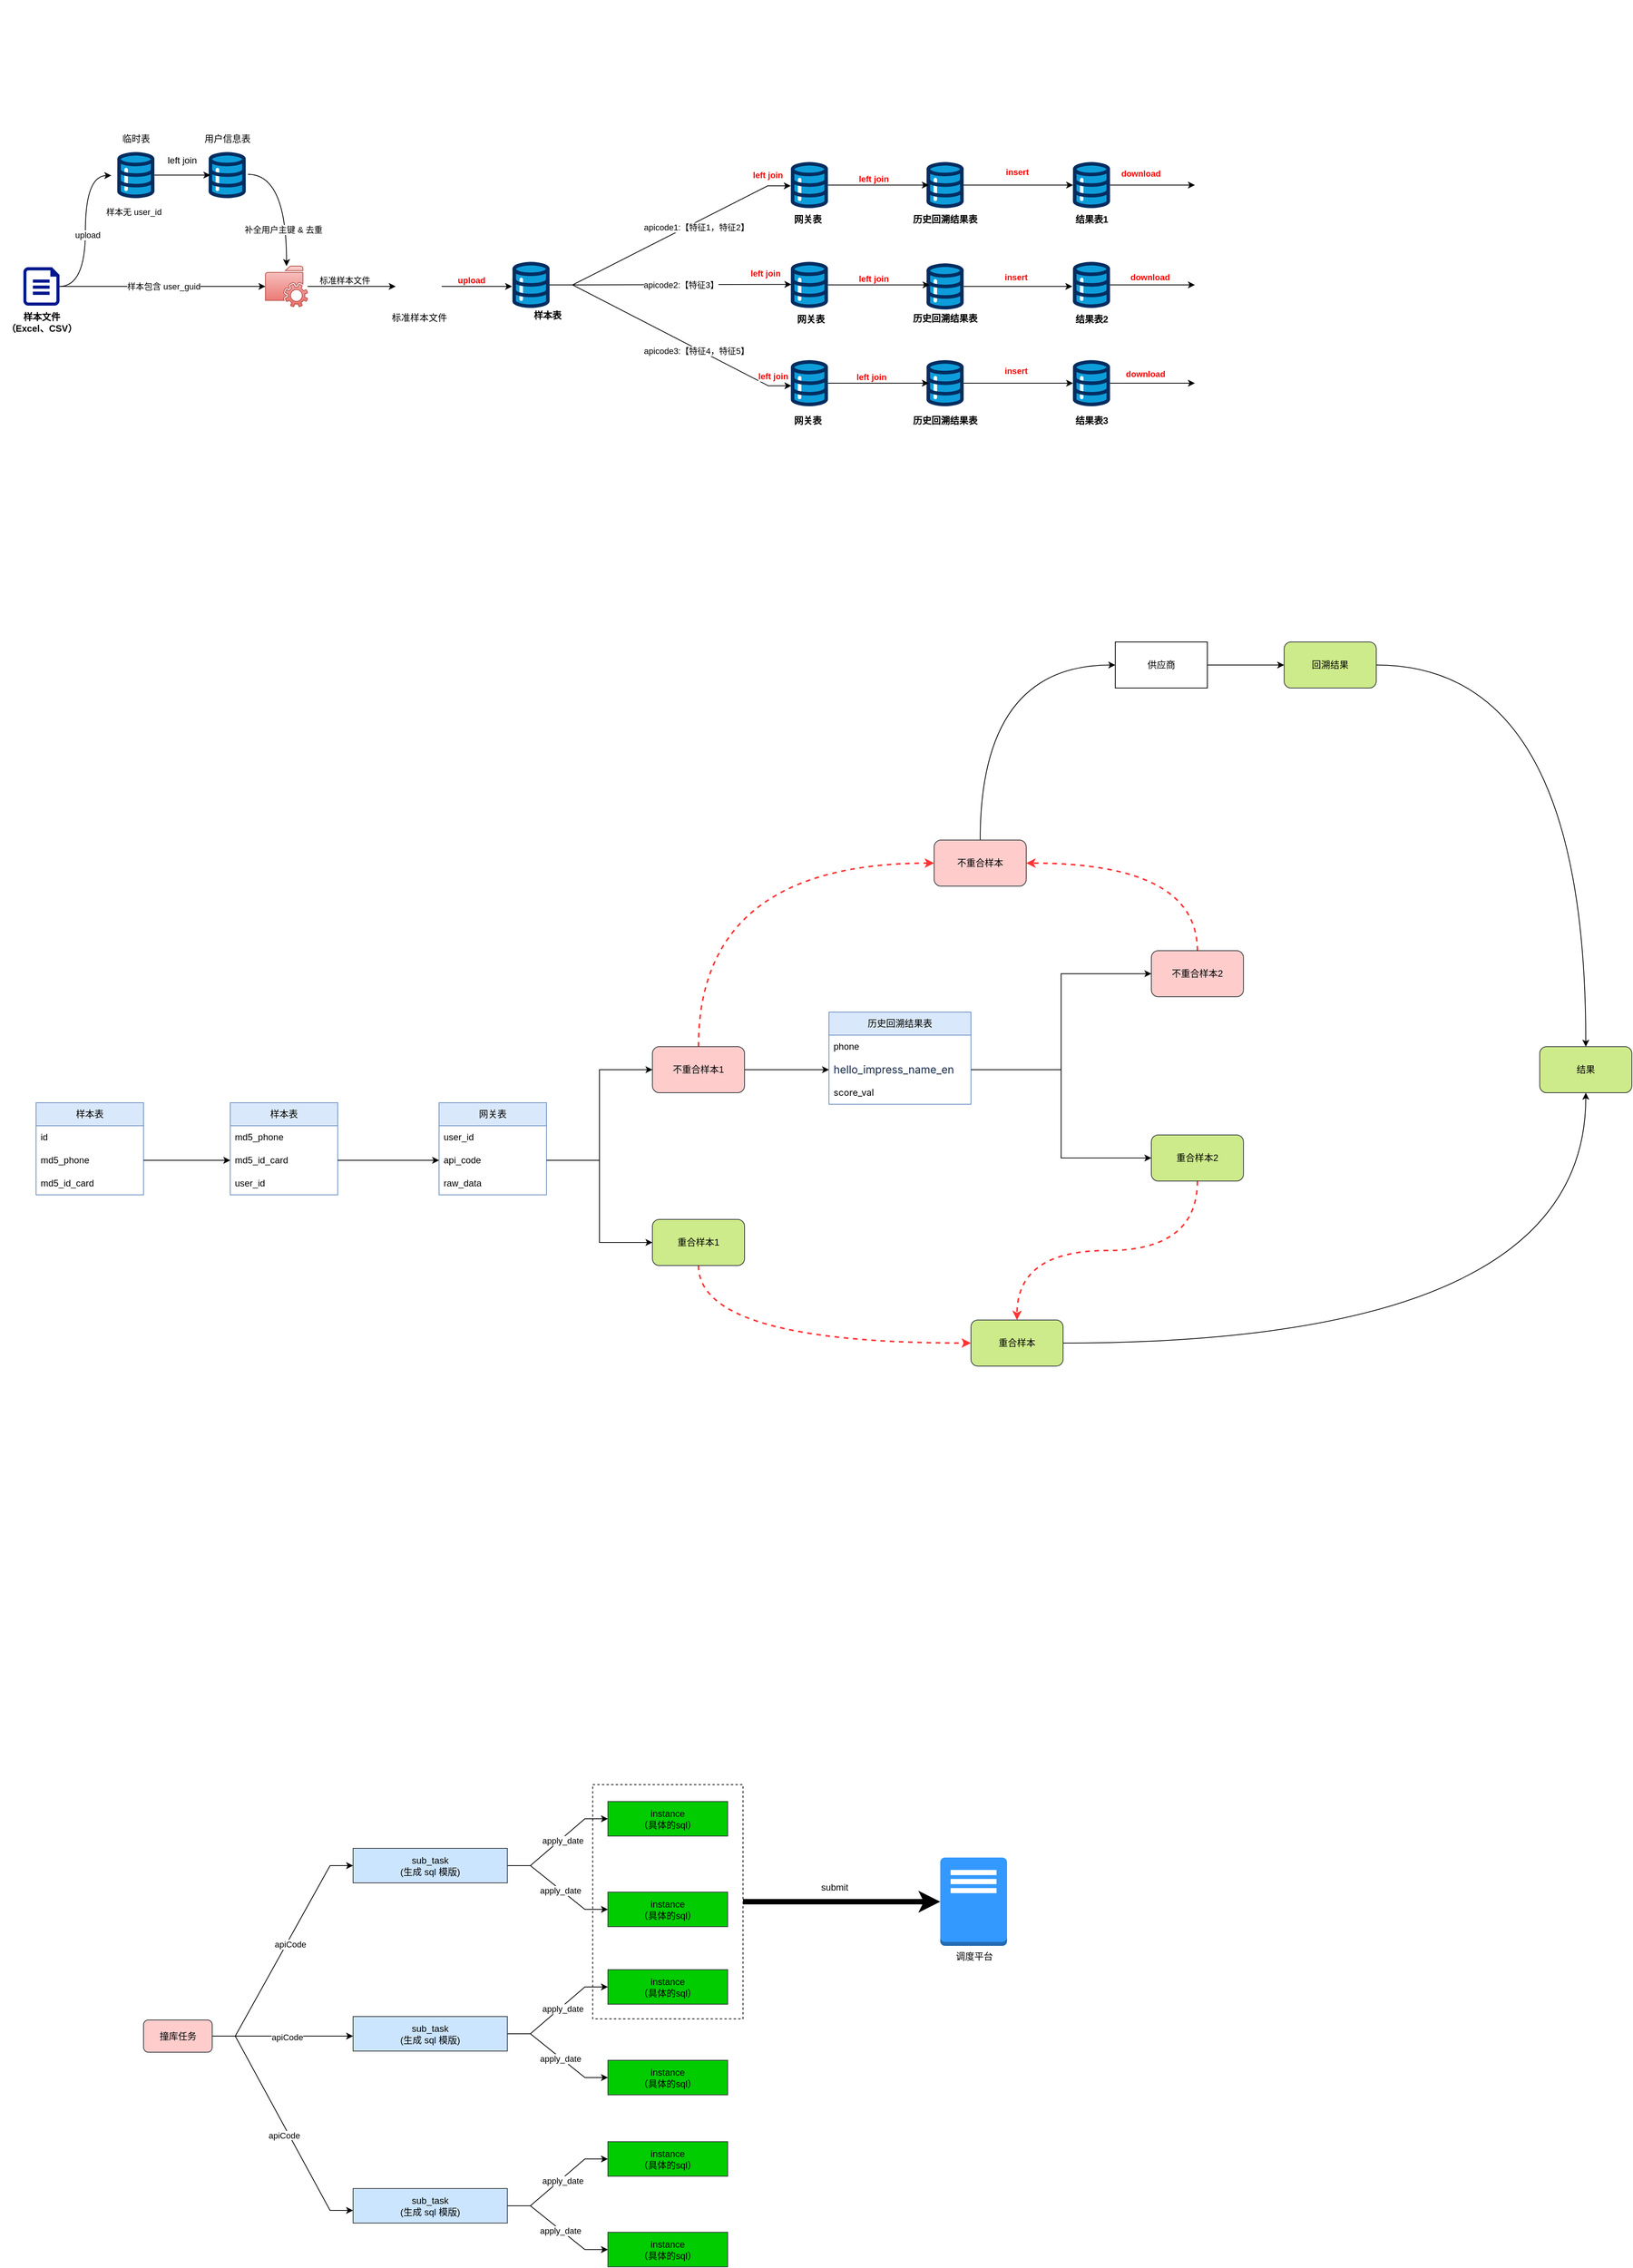 <mxfile version="24.7.10">
  <diagram name="第 1 页" id="R26jakeS3SPJUZ7T5_Nk">
    <mxGraphModel dx="752" dy="454" grid="0" gridSize="10" guides="1" tooltips="1" connect="1" arrows="1" fold="1" page="1" pageScale="1" pageWidth="2339" pageHeight="3300" math="0" shadow="0">
      <root>
        <mxCell id="0" />
        <mxCell id="1" parent="0" />
        <mxCell id="omJdQcdYKv2MC0LGcoKb-161" value="" style="rounded=0;whiteSpace=wrap;html=1;dashed=1;" vertex="1" parent="1">
          <mxGeometry x="775.2" y="2438" width="195.8" height="305" as="geometry" />
        </mxCell>
        <mxCell id="omJdQcdYKv2MC0LGcoKb-1" style="edgeStyle=orthogonalEdgeStyle;rounded=0;orthogonalLoop=1;jettySize=auto;html=1;exitX=1;exitY=0.5;exitDx=0;exitDy=0;exitPerimeter=0;" edge="1" parent="1" source="omJdQcdYKv2MC0LGcoKb-3" target="omJdQcdYKv2MC0LGcoKb-51">
          <mxGeometry relative="1" as="geometry" />
        </mxCell>
        <mxCell id="omJdQcdYKv2MC0LGcoKb-2" value="样本包含 user_guid" style="edgeLabel;html=1;align=center;verticalAlign=middle;resizable=0;points=[];" vertex="1" connectable="0" parent="omJdQcdYKv2MC0LGcoKb-1">
          <mxGeometry x="-0.086" y="2" relative="1" as="geometry">
            <mxPoint x="13" y="2" as="offset" />
          </mxGeometry>
        </mxCell>
        <mxCell id="omJdQcdYKv2MC0LGcoKb-3" value="" style="sketch=0;aspect=fixed;pointerEvents=1;shadow=0;dashed=0;html=1;strokeColor=none;labelPosition=center;verticalLabelPosition=bottom;verticalAlign=top;align=center;fillColor=#00188D;shape=mxgraph.azure.file;fontStyle=1" vertex="1" parent="1">
          <mxGeometry x="33.5" y="462" width="47" height="50" as="geometry" />
        </mxCell>
        <mxCell id="omJdQcdYKv2MC0LGcoKb-4" value="" style="edgeStyle=entityRelationEdgeStyle;rounded=0;orthogonalLoop=1;jettySize=auto;html=1;entryX=-0.002;entryY=0.517;entryDx=0;entryDy=0;entryPerimeter=0;fontStyle=1" edge="1" parent="1" source="omJdQcdYKv2MC0LGcoKb-6" target="omJdQcdYKv2MC0LGcoKb-11">
          <mxGeometry relative="1" as="geometry">
            <mxPoint x="804.1" y="485" as="targetPoint" />
            <Array as="points">
              <mxPoint x="860" y="400" />
              <mxPoint x="860" y="380" />
            </Array>
          </mxGeometry>
        </mxCell>
        <mxCell id="omJdQcdYKv2MC0LGcoKb-5" value="left join" style="edgeLabel;html=1;align=center;verticalAlign=middle;resizable=0;points=[];fontStyle=1;fontColor=#FF0000;" vertex="1" connectable="0" parent="omJdQcdYKv2MC0LGcoKb-4">
          <mxGeometry x="-0.002" y="2" relative="1" as="geometry">
            <mxPoint x="128" y="-77" as="offset" />
          </mxGeometry>
        </mxCell>
        <mxCell id="omJdQcdYKv2MC0LGcoKb-124" value="apicode1:【特征1，特征2】" style="edgeLabel;html=1;align=center;verticalAlign=middle;resizable=0;points=[];" vertex="1" connectable="0" parent="omJdQcdYKv2MC0LGcoKb-4">
          <mxGeometry x="-0.207" y="1" relative="1" as="geometry">
            <mxPoint x="66" y="-26" as="offset" />
          </mxGeometry>
        </mxCell>
        <mxCell id="omJdQcdYKv2MC0LGcoKb-6" value="" style="verticalLabelPosition=bottom;aspect=fixed;html=1;shape=mxgraph.salesforce.data;fontStyle=1" vertex="1" parent="1">
          <mxGeometry x="670.5" y="455" width="48.6" height="60" as="geometry" />
        </mxCell>
        <mxCell id="omJdQcdYKv2MC0LGcoKb-7" value="样本文件&lt;div&gt;（Excel、CSV）&lt;/div&gt;" style="text;html=1;align=center;verticalAlign=middle;resizable=0;points=[];autosize=1;strokeColor=none;fillColor=none;fontStyle=1" vertex="1" parent="1">
          <mxGeometry x="3" y="513.5" width="108" height="41" as="geometry" />
        </mxCell>
        <mxCell id="omJdQcdYKv2MC0LGcoKb-8" value="样本表" style="text;html=1;align=center;verticalAlign=middle;resizable=0;points=[];autosize=1;strokeColor=none;fillColor=none;fontStyle=1" vertex="1" parent="1">
          <mxGeometry x="685.5" y="510" width="60" height="30" as="geometry" />
        </mxCell>
        <mxCell id="omJdQcdYKv2MC0LGcoKb-10" value="" style="verticalLabelPosition=bottom;aspect=fixed;html=1;shape=mxgraph.salesforce.data;fontStyle=1" vertex="1" parent="1">
          <mxGeometry x="274.7" y="312" width="48.6" height="60" as="geometry" />
        </mxCell>
        <mxCell id="omJdQcdYKv2MC0LGcoKb-11" value="" style="verticalLabelPosition=bottom;aspect=fixed;html=1;shape=mxgraph.salesforce.data;fontStyle=1" vertex="1" parent="1">
          <mxGeometry x="1033.2" y="325" width="48.6" height="60" as="geometry" />
        </mxCell>
        <mxCell id="omJdQcdYKv2MC0LGcoKb-12" value="网关表" style="text;html=1;align=center;verticalAlign=middle;resizable=0;points=[];autosize=1;strokeColor=none;fillColor=none;fontStyle=1" vertex="1" parent="1">
          <mxGeometry x="1025.2" y="385" width="60" height="30" as="geometry" />
        </mxCell>
        <mxCell id="omJdQcdYKv2MC0LGcoKb-13" value="" style="verticalLabelPosition=bottom;aspect=fixed;html=1;shape=mxgraph.salesforce.data;fontStyle=1" vertex="1" parent="1">
          <mxGeometry x="1033.2" y="455" width="48.6" height="60" as="geometry" />
        </mxCell>
        <mxCell id="omJdQcdYKv2MC0LGcoKb-14" value="网关表" style="text;html=1;align=center;verticalAlign=middle;resizable=0;points=[];autosize=1;strokeColor=none;fillColor=none;fontStyle=1" vertex="1" parent="1">
          <mxGeometry x="1029.2" y="515" width="60" height="30" as="geometry" />
        </mxCell>
        <mxCell id="omJdQcdYKv2MC0LGcoKb-15" value="" style="verticalLabelPosition=bottom;aspect=fixed;html=1;shape=mxgraph.salesforce.data;fontStyle=1" vertex="1" parent="1">
          <mxGeometry x="1033.2" y="583" width="48.6" height="60" as="geometry" />
        </mxCell>
        <mxCell id="omJdQcdYKv2MC0LGcoKb-16" value="网关表" style="text;html=1;align=center;verticalAlign=middle;resizable=0;points=[];autosize=1;strokeColor=none;fillColor=none;fontStyle=1" vertex="1" parent="1">
          <mxGeometry x="1025.2" y="647" width="60" height="30" as="geometry" />
        </mxCell>
        <mxCell id="omJdQcdYKv2MC0LGcoKb-17" style="edgeStyle=entityRelationEdgeStyle;rounded=0;orthogonalLoop=1;jettySize=auto;html=1;entryX=0.015;entryY=0.49;entryDx=0;entryDy=0;entryPerimeter=0;fontStyle=1" edge="1" parent="1" source="omJdQcdYKv2MC0LGcoKb-6" target="omJdQcdYKv2MC0LGcoKb-13">
          <mxGeometry relative="1" as="geometry" />
        </mxCell>
        <mxCell id="omJdQcdYKv2MC0LGcoKb-18" value="left join" style="edgeLabel;html=1;align=center;verticalAlign=middle;resizable=0;points=[];fontStyle=1;fontColor=#FF0000;" vertex="1" connectable="0" parent="omJdQcdYKv2MC0LGcoKb-17">
          <mxGeometry x="0.059" y="-2" relative="1" as="geometry">
            <mxPoint x="114" y="-17" as="offset" />
          </mxGeometry>
        </mxCell>
        <mxCell id="omJdQcdYKv2MC0LGcoKb-19" style="edgeStyle=entityRelationEdgeStyle;rounded=0;orthogonalLoop=1;jettySize=auto;html=1;entryX=0.015;entryY=0.557;entryDx=0;entryDy=0;entryPerimeter=0;fontStyle=1" edge="1" parent="1" source="omJdQcdYKv2MC0LGcoKb-6" target="omJdQcdYKv2MC0LGcoKb-15">
          <mxGeometry relative="1" as="geometry" />
        </mxCell>
        <mxCell id="omJdQcdYKv2MC0LGcoKb-20" value="left join" style="edgeLabel;html=1;align=center;verticalAlign=middle;resizable=0;points=[];fontStyle=1;fontColor=#FF0000;" vertex="1" connectable="0" parent="omJdQcdYKv2MC0LGcoKb-19">
          <mxGeometry x="0.044" y="1" relative="1" as="geometry">
            <mxPoint x="126" y="50" as="offset" />
          </mxGeometry>
        </mxCell>
        <mxCell id="omJdQcdYKv2MC0LGcoKb-126" value="apicode3:【特征4，特征5】" style="edgeLabel;html=1;align=center;verticalAlign=middle;resizable=0;points=[];" vertex="1" connectable="0" parent="omJdQcdYKv2MC0LGcoKb-19">
          <mxGeometry x="0.04" y="-4" relative="1" as="geometry">
            <mxPoint x="29" y="13" as="offset" />
          </mxGeometry>
        </mxCell>
        <mxCell id="omJdQcdYKv2MC0LGcoKb-21" style="edgeStyle=orthogonalEdgeStyle;rounded=0;orthogonalLoop=1;jettySize=auto;html=1;fontStyle=1" edge="1" parent="1" source="omJdQcdYKv2MC0LGcoKb-23" target="omJdQcdYKv2MC0LGcoKb-39">
          <mxGeometry relative="1" as="geometry" />
        </mxCell>
        <mxCell id="omJdQcdYKv2MC0LGcoKb-22" value="download" style="edgeLabel;html=1;align=center;verticalAlign=middle;resizable=0;points=[];fontStyle=1;fontColor=#FF0000;" vertex="1" connectable="0" parent="omJdQcdYKv2MC0LGcoKb-21">
          <mxGeometry x="-0.074" y="-2" relative="1" as="geometry">
            <mxPoint x="-11" y="-17" as="offset" />
          </mxGeometry>
        </mxCell>
        <mxCell id="omJdQcdYKv2MC0LGcoKb-23" value="" style="verticalLabelPosition=bottom;aspect=fixed;html=1;shape=mxgraph.salesforce.data;fontStyle=1;fillColor=#cdeb8b;strokeColor=#36393d;" vertex="1" parent="1">
          <mxGeometry x="1400.7" y="325" width="48.6" height="60" as="geometry" />
        </mxCell>
        <mxCell id="omJdQcdYKv2MC0LGcoKb-24" value="结果表1" style="text;html=1;align=center;verticalAlign=middle;resizable=0;points=[];autosize=1;strokeColor=none;fillColor=none;fontStyle=1" vertex="1" parent="1">
          <mxGeometry x="1390" y="385" width="70" height="30" as="geometry" />
        </mxCell>
        <mxCell id="omJdQcdYKv2MC0LGcoKb-27" style="edgeStyle=orthogonalEdgeStyle;rounded=0;orthogonalLoop=1;jettySize=auto;html=1;fontStyle=1" edge="1" parent="1" source="omJdQcdYKv2MC0LGcoKb-29" target="omJdQcdYKv2MC0LGcoKb-40">
          <mxGeometry relative="1" as="geometry" />
        </mxCell>
        <mxCell id="omJdQcdYKv2MC0LGcoKb-28" value="download" style="edgeLabel;html=1;align=center;verticalAlign=middle;resizable=0;points=[];fontStyle=1;fontColor=#FF0000;" vertex="1" connectable="0" parent="omJdQcdYKv2MC0LGcoKb-27">
          <mxGeometry x="-0.25" y="-2" relative="1" as="geometry">
            <mxPoint x="10" y="-12" as="offset" />
          </mxGeometry>
        </mxCell>
        <mxCell id="omJdQcdYKv2MC0LGcoKb-29" value="" style="verticalLabelPosition=bottom;aspect=fixed;html=1;shape=mxgraph.salesforce.data;fontStyle=1;fillColor=#cdeb8b;strokeColor=#36393d;" vertex="1" parent="1">
          <mxGeometry x="1400.7" y="455" width="48.6" height="60" as="geometry" />
        </mxCell>
        <mxCell id="omJdQcdYKv2MC0LGcoKb-30" value="结果表2" style="text;html=1;align=center;verticalAlign=middle;resizable=0;points=[];autosize=1;strokeColor=none;fillColor=none;fontStyle=1" vertex="1" parent="1">
          <mxGeometry x="1390" y="515" width="70" height="30" as="geometry" />
        </mxCell>
        <mxCell id="omJdQcdYKv2MC0LGcoKb-33" style="edgeStyle=orthogonalEdgeStyle;rounded=0;orthogonalLoop=1;jettySize=auto;html=1;fontStyle=1" edge="1" parent="1" source="omJdQcdYKv2MC0LGcoKb-35" target="omJdQcdYKv2MC0LGcoKb-41">
          <mxGeometry relative="1" as="geometry" />
        </mxCell>
        <mxCell id="omJdQcdYKv2MC0LGcoKb-34" value="download" style="edgeLabel;html=1;align=center;verticalAlign=middle;resizable=0;points=[];fontStyle=1;fontColor=#FF0000;" vertex="1" connectable="0" parent="omJdQcdYKv2MC0LGcoKb-33">
          <mxGeometry x="-0.064" y="1" relative="1" as="geometry">
            <mxPoint x="-6" y="-11" as="offset" />
          </mxGeometry>
        </mxCell>
        <mxCell id="omJdQcdYKv2MC0LGcoKb-35" value="" style="verticalLabelPosition=bottom;aspect=fixed;html=1;shape=mxgraph.salesforce.data;fontStyle=1;fillColor=#cdeb8b;strokeColor=#36393d;" vertex="1" parent="1">
          <mxGeometry x="1400.7" y="583" width="48.6" height="60" as="geometry" />
        </mxCell>
        <mxCell id="omJdQcdYKv2MC0LGcoKb-36" value="结果表3" style="text;html=1;align=center;verticalAlign=middle;resizable=0;points=[];autosize=1;strokeColor=none;fillColor=none;fontStyle=1" vertex="1" parent="1">
          <mxGeometry x="1390" y="647" width="70" height="30" as="geometry" />
        </mxCell>
        <mxCell id="omJdQcdYKv2MC0LGcoKb-39" value="" style="shape=image;html=1;verticalAlign=top;verticalLabelPosition=bottom;labelBackgroundColor=#ffffff;imageAspect=0;aspect=fixed;image=https://cdn1.iconfinder.com/data/icons/Futurosoft%20Icons%200.5.2/128x128/mimetypes/xls.png;fontStyle=1" vertex="1" parent="1">
          <mxGeometry x="1559.7" y="325" width="60" height="60" as="geometry" />
        </mxCell>
        <mxCell id="omJdQcdYKv2MC0LGcoKb-40" value="" style="shape=image;html=1;verticalAlign=top;verticalLabelPosition=bottom;labelBackgroundColor=#ffffff;imageAspect=0;aspect=fixed;image=https://cdn1.iconfinder.com/data/icons/Futurosoft%20Icons%200.5.2/128x128/mimetypes/xls.png;fontStyle=1" vertex="1" parent="1">
          <mxGeometry x="1559.7" y="455" width="60" height="60" as="geometry" />
        </mxCell>
        <mxCell id="omJdQcdYKv2MC0LGcoKb-41" value="" style="shape=image;html=1;verticalAlign=top;verticalLabelPosition=bottom;labelBackgroundColor=#ffffff;imageAspect=0;aspect=fixed;image=https://cdn1.iconfinder.com/data/icons/Futurosoft%20Icons%200.5.2/128x128/mimetypes/xls.png;fontStyle=1" vertex="1" parent="1">
          <mxGeometry x="1559.7" y="583" width="60" height="60" as="geometry" />
        </mxCell>
        <mxCell id="omJdQcdYKv2MC0LGcoKb-42" style="edgeStyle=orthogonalEdgeStyle;rounded=0;orthogonalLoop=1;jettySize=auto;html=1;curved=1;exitX=1.058;exitY=0.483;exitDx=0;exitDy=0;exitPerimeter=0;" edge="1" parent="1" source="omJdQcdYKv2MC0LGcoKb-10" target="omJdQcdYKv2MC0LGcoKb-51">
          <mxGeometry relative="1" as="geometry">
            <mxPoint x="330" y="332.5" as="sourcePoint" />
          </mxGeometry>
        </mxCell>
        <mxCell id="omJdQcdYKv2MC0LGcoKb-43" value="补全用户主键 &amp;amp; 去重" style="edgeLabel;html=1;align=center;verticalAlign=middle;resizable=0;points=[];" vertex="1" connectable="0" parent="omJdQcdYKv2MC0LGcoKb-42">
          <mxGeometry x="0.2" y="-3" relative="1" as="geometry">
            <mxPoint x="-2" y="20" as="offset" />
          </mxGeometry>
        </mxCell>
        <mxCell id="omJdQcdYKv2MC0LGcoKb-46" value="" style="shape=image;html=1;verticalAlign=top;verticalLabelPosition=bottom;labelBackgroundColor=#ffffff;imageAspect=0;aspect=fixed;image=https://cdn1.iconfinder.com/data/icons/Futurosoft%20Icons%200.5.2/128x128/mimetypes/xls.png;fontStyle=1" vertex="1" parent="1">
          <mxGeometry x="518.5" y="457" width="60" height="60" as="geometry" />
        </mxCell>
        <mxCell id="omJdQcdYKv2MC0LGcoKb-47" style="edgeStyle=orthogonalEdgeStyle;rounded=0;orthogonalLoop=1;jettySize=auto;html=1;entryX=-0.01;entryY=0.534;entryDx=0;entryDy=0;entryPerimeter=0;" edge="1" parent="1" source="omJdQcdYKv2MC0LGcoKb-46" target="omJdQcdYKv2MC0LGcoKb-6">
          <mxGeometry relative="1" as="geometry" />
        </mxCell>
        <mxCell id="omJdQcdYKv2MC0LGcoKb-48" value="&lt;b&gt;upload&lt;/b&gt;" style="edgeLabel;html=1;align=center;verticalAlign=middle;resizable=0;points=[];fontColor=#FF0000;" vertex="1" connectable="0" parent="omJdQcdYKv2MC0LGcoKb-47">
          <mxGeometry x="-0.304" y="-1" relative="1" as="geometry">
            <mxPoint x="6" y="-9" as="offset" />
          </mxGeometry>
        </mxCell>
        <mxCell id="omJdQcdYKv2MC0LGcoKb-49" style="edgeStyle=orthogonalEdgeStyle;rounded=0;orthogonalLoop=1;jettySize=auto;html=1;" edge="1" parent="1" source="omJdQcdYKv2MC0LGcoKb-51" target="omJdQcdYKv2MC0LGcoKb-46">
          <mxGeometry relative="1" as="geometry" />
        </mxCell>
        <mxCell id="omJdQcdYKv2MC0LGcoKb-50" value="标准样本文件" style="edgeLabel;html=1;align=center;verticalAlign=middle;resizable=0;points=[];" vertex="1" connectable="0" parent="omJdQcdYKv2MC0LGcoKb-49">
          <mxGeometry x="-0.202" relative="1" as="geometry">
            <mxPoint x="2" y="-8" as="offset" />
          </mxGeometry>
        </mxCell>
        <mxCell id="omJdQcdYKv2MC0LGcoKb-51" value="" style="sketch=0;pointerEvents=1;shadow=0;dashed=0;html=1;strokeColor=#b85450;fillColor=#f8cecc;labelPosition=center;verticalLabelPosition=bottom;verticalAlign=top;outlineConnect=0;align=center;shape=mxgraph.office.services.network_file_share_service;gradientColor=#ea6b66;" vertex="1" parent="1">
          <mxGeometry x="348.75" y="460.5" width="55" height="53" as="geometry" />
        </mxCell>
        <mxCell id="omJdQcdYKv2MC0LGcoKb-52" style="edgeStyle=orthogonalEdgeStyle;rounded=0;orthogonalLoop=1;jettySize=auto;html=1;entryX=1;entryY=0.5;entryDx=0;entryDy=0;entryPerimeter=0;endArrow=none;endFill=0;curved=1;startArrow=classic;startFill=1;" edge="1" parent="1" target="omJdQcdYKv2MC0LGcoKb-3">
          <mxGeometry relative="1" as="geometry">
            <mxPoint x="148" y="342.5" as="sourcePoint" />
          </mxGeometry>
        </mxCell>
        <mxCell id="omJdQcdYKv2MC0LGcoKb-53" value="样本无 user_id" style="edgeLabel;html=1;align=center;verticalAlign=middle;resizable=0;points=[];" vertex="1" connectable="0" parent="omJdQcdYKv2MC0LGcoKb-52">
          <mxGeometry x="0.056" relative="1" as="geometry">
            <mxPoint x="62" y="-31" as="offset" />
          </mxGeometry>
        </mxCell>
        <mxCell id="omJdQcdYKv2MC0LGcoKb-101" value="upload" style="edgeLabel;html=1;align=center;verticalAlign=middle;resizable=0;points=[];" vertex="1" connectable="0" parent="omJdQcdYKv2MC0LGcoKb-52">
          <mxGeometry x="0.047" y="2" relative="1" as="geometry">
            <mxPoint as="offset" />
          </mxGeometry>
        </mxCell>
        <mxCell id="omJdQcdYKv2MC0LGcoKb-54" value="标准样本文件" style="text;html=1;align=center;verticalAlign=middle;resizable=0;points=[];autosize=1;strokeColor=none;fillColor=none;" vertex="1" parent="1">
          <mxGeometry x="503.5" y="515" width="90" height="26" as="geometry" />
        </mxCell>
        <mxCell id="omJdQcdYKv2MC0LGcoKb-55" value="&lt;span style=&quot;color: rgba(0, 0, 0, 0); font-family: monospace; font-size: 0px; text-align: start;&quot;&gt;y&lt;/span&gt;" style="text;html=1;align=center;verticalAlign=middle;resizable=0;points=[];autosize=1;strokeColor=none;fillColor=none;" vertex="1" parent="1">
          <mxGeometry x="176.75" y="114" width="18" height="26" as="geometry" />
        </mxCell>
        <mxCell id="omJdQcdYKv2MC0LGcoKb-56" value="用户信息表" style="text;html=1;align=center;verticalAlign=middle;resizable=0;points=[];autosize=1;strokeColor=none;fillColor=none;" vertex="1" parent="1">
          <mxGeometry x="260" y="282" width="78" height="26" as="geometry" />
        </mxCell>
        <mxCell id="omJdQcdYKv2MC0LGcoKb-57" value="网关表" style="swimlane;fontStyle=0;childLayout=stackLayout;horizontal=1;startSize=30;horizontalStack=0;resizeParent=1;resizeParentMax=0;resizeLast=0;collapsible=1;marginBottom=0;whiteSpace=wrap;html=1;fillColor=#dae8fc;strokeColor=#6c8ebf;" vertex="1" parent="1">
          <mxGeometry x="575" y="1550" width="140" height="120" as="geometry" />
        </mxCell>
        <mxCell id="omJdQcdYKv2MC0LGcoKb-58" value="user_id" style="text;strokeColor=none;fillColor=none;align=left;verticalAlign=middle;spacingLeft=4;spacingRight=4;overflow=hidden;points=[[0,0.5],[1,0.5]];portConstraint=eastwest;rotatable=0;whiteSpace=wrap;html=1;" vertex="1" parent="omJdQcdYKv2MC0LGcoKb-57">
          <mxGeometry y="30" width="140" height="30" as="geometry" />
        </mxCell>
        <mxCell id="omJdQcdYKv2MC0LGcoKb-59" value="api_code" style="text;strokeColor=none;fillColor=none;align=left;verticalAlign=middle;spacingLeft=4;spacingRight=4;overflow=hidden;points=[[0,0.5],[1,0.5]];portConstraint=eastwest;rotatable=0;whiteSpace=wrap;html=1;" vertex="1" parent="omJdQcdYKv2MC0LGcoKb-57">
          <mxGeometry y="60" width="140" height="30" as="geometry" />
        </mxCell>
        <mxCell id="omJdQcdYKv2MC0LGcoKb-60" value="raw_data" style="text;strokeColor=none;fillColor=none;align=left;verticalAlign=middle;spacingLeft=4;spacingRight=4;overflow=hidden;points=[[0,0.5],[1,0.5]];portConstraint=eastwest;rotatable=0;whiteSpace=wrap;html=1;" vertex="1" parent="omJdQcdYKv2MC0LGcoKb-57">
          <mxGeometry y="90" width="140" height="30" as="geometry" />
        </mxCell>
        <mxCell id="omJdQcdYKv2MC0LGcoKb-61" value="历史回溯结果表" style="swimlane;fontStyle=0;childLayout=stackLayout;horizontal=1;startSize=30;horizontalStack=0;resizeParent=1;resizeParentMax=0;resizeLast=0;collapsible=1;marginBottom=0;whiteSpace=wrap;html=1;fillColor=#dae8fc;strokeColor=#6c8ebf;" vertex="1" parent="1">
          <mxGeometry x="1083" y="1432" width="185" height="120" as="geometry" />
        </mxCell>
        <mxCell id="omJdQcdYKv2MC0LGcoKb-62" value="phone" style="text;strokeColor=none;fillColor=none;align=left;verticalAlign=middle;spacingLeft=4;spacingRight=4;overflow=hidden;points=[[0,0.5],[1,0.5]];portConstraint=eastwest;rotatable=0;whiteSpace=wrap;html=1;" vertex="1" parent="omJdQcdYKv2MC0LGcoKb-61">
          <mxGeometry y="30" width="185" height="30" as="geometry" />
        </mxCell>
        <mxCell id="omJdQcdYKv2MC0LGcoKb-63" value="&lt;span style=&quot;color: rgb(23, 43, 77); font-family: -apple-system, &amp;quot;system-ui&amp;quot;, &amp;quot;Segoe UI&amp;quot;, Roboto, Oxygen, Ubuntu, &amp;quot;Fira Sans&amp;quot;, &amp;quot;Droid Sans&amp;quot;, &amp;quot;Helvetica Neue&amp;quot;, sans-serif; font-size: 14px; background-color: rgb(255, 255, 255);&quot;&gt;hello_impress_name_en&lt;/span&gt;" style="text;strokeColor=none;fillColor=none;align=left;verticalAlign=middle;spacingLeft=4;spacingRight=4;overflow=hidden;points=[[0,0.5],[1,0.5]];portConstraint=eastwest;rotatable=0;whiteSpace=wrap;html=1;" vertex="1" parent="omJdQcdYKv2MC0LGcoKb-61">
          <mxGeometry y="60" width="185" height="30" as="geometry" />
        </mxCell>
        <mxCell id="omJdQcdYKv2MC0LGcoKb-64" value="&lt;font face=&quot;-apple-system, system-ui, Segoe UI, Roboto, Oxygen, Ubuntu, Fira Sans, Droid Sans, Helvetica Neue, sans-serif&quot;&gt;score_val&lt;/font&gt;" style="text;strokeColor=none;fillColor=none;align=left;verticalAlign=middle;spacingLeft=4;spacingRight=4;overflow=hidden;points=[[0,0.5],[1,0.5]];portConstraint=eastwest;rotatable=0;whiteSpace=wrap;html=1;" vertex="1" parent="omJdQcdYKv2MC0LGcoKb-61">
          <mxGeometry y="90" width="185" height="30" as="geometry" />
        </mxCell>
        <mxCell id="omJdQcdYKv2MC0LGcoKb-65" style="edgeStyle=orthogonalEdgeStyle;rounded=0;orthogonalLoop=1;jettySize=auto;html=1;exitX=0.5;exitY=1;exitDx=0;exitDy=0;curved=1;strokeWidth=2;dashed=1;entryX=0;entryY=0.5;entryDx=0;entryDy=0;strokeColor=#FF3333;" edge="1" parent="1" source="omJdQcdYKv2MC0LGcoKb-66" target="omJdQcdYKv2MC0LGcoKb-79">
          <mxGeometry relative="1" as="geometry" />
        </mxCell>
        <mxCell id="omJdQcdYKv2MC0LGcoKb-66" value="重合样本1" style="rounded=1;whiteSpace=wrap;html=1;fillColor=#cdeb8b;strokeColor=#36393d;" vertex="1" parent="1">
          <mxGeometry x="853" y="1702" width="120" height="60" as="geometry" />
        </mxCell>
        <mxCell id="omJdQcdYKv2MC0LGcoKb-67" style="edgeStyle=orthogonalEdgeStyle;rounded=0;orthogonalLoop=1;jettySize=auto;html=1;exitX=1;exitY=0.5;exitDx=0;exitDy=0;entryX=0;entryY=0.5;entryDx=0;entryDy=0;" edge="1" parent="1" source="omJdQcdYKv2MC0LGcoKb-69" target="omJdQcdYKv2MC0LGcoKb-63">
          <mxGeometry relative="1" as="geometry" />
        </mxCell>
        <mxCell id="omJdQcdYKv2MC0LGcoKb-68" style="edgeStyle=orthogonalEdgeStyle;rounded=0;orthogonalLoop=1;jettySize=auto;html=1;exitX=0.5;exitY=0;exitDx=0;exitDy=0;entryX=0;entryY=0.5;entryDx=0;entryDy=0;strokeWidth=2;dashed=1;curved=1;strokeColor=#FF3333;" edge="1" parent="1" source="omJdQcdYKv2MC0LGcoKb-69" target="omJdQcdYKv2MC0LGcoKb-81">
          <mxGeometry relative="1" as="geometry" />
        </mxCell>
        <mxCell id="omJdQcdYKv2MC0LGcoKb-69" value="不重合样本1" style="rounded=1;whiteSpace=wrap;html=1;fillColor=#ffcccc;strokeColor=#36393d;" vertex="1" parent="1">
          <mxGeometry x="853" y="1477" width="120" height="60" as="geometry" />
        </mxCell>
        <mxCell id="omJdQcdYKv2MC0LGcoKb-70" style="edgeStyle=orthogonalEdgeStyle;rounded=0;orthogonalLoop=1;jettySize=auto;html=1;exitX=1;exitY=0.5;exitDx=0;exitDy=0;entryX=0;entryY=0.5;entryDx=0;entryDy=0;" edge="1" parent="1" source="omJdQcdYKv2MC0LGcoKb-59" target="omJdQcdYKv2MC0LGcoKb-69">
          <mxGeometry relative="1" as="geometry" />
        </mxCell>
        <mxCell id="omJdQcdYKv2MC0LGcoKb-71" style="edgeStyle=orthogonalEdgeStyle;rounded=0;orthogonalLoop=1;jettySize=auto;html=1;entryX=0;entryY=0.5;entryDx=0;entryDy=0;" edge="1" parent="1" source="omJdQcdYKv2MC0LGcoKb-59" target="omJdQcdYKv2MC0LGcoKb-66">
          <mxGeometry relative="1" as="geometry" />
        </mxCell>
        <mxCell id="omJdQcdYKv2MC0LGcoKb-72" style="edgeStyle=orthogonalEdgeStyle;rounded=0;orthogonalLoop=1;jettySize=auto;html=1;exitX=0.5;exitY=1;exitDx=0;exitDy=0;entryX=0.5;entryY=0;entryDx=0;entryDy=0;curved=1;strokeWidth=2;dashed=1;strokeColor=#FF3333;" edge="1" parent="1" source="omJdQcdYKv2MC0LGcoKb-73" target="omJdQcdYKv2MC0LGcoKb-79">
          <mxGeometry relative="1" as="geometry" />
        </mxCell>
        <mxCell id="omJdQcdYKv2MC0LGcoKb-73" value="重合样本2" style="rounded=1;whiteSpace=wrap;html=1;fillColor=#cdeb8b;strokeColor=#36393d;" vertex="1" parent="1">
          <mxGeometry x="1503" y="1592" width="120" height="60" as="geometry" />
        </mxCell>
        <mxCell id="omJdQcdYKv2MC0LGcoKb-74" style="edgeStyle=orthogonalEdgeStyle;rounded=0;orthogonalLoop=1;jettySize=auto;html=1;exitX=1;exitY=0.5;exitDx=0;exitDy=0;entryX=0;entryY=0.5;entryDx=0;entryDy=0;" edge="1" parent="1" source="omJdQcdYKv2MC0LGcoKb-63" target="omJdQcdYKv2MC0LGcoKb-73">
          <mxGeometry relative="1" as="geometry" />
        </mxCell>
        <mxCell id="omJdQcdYKv2MC0LGcoKb-75" style="edgeStyle=orthogonalEdgeStyle;rounded=0;orthogonalLoop=1;jettySize=auto;html=1;exitX=0.5;exitY=0;exitDx=0;exitDy=0;entryX=1;entryY=0.5;entryDx=0;entryDy=0;strokeWidth=2;dashed=1;curved=1;strokeColor=#FF3333;" edge="1" parent="1" source="omJdQcdYKv2MC0LGcoKb-76" target="omJdQcdYKv2MC0LGcoKb-81">
          <mxGeometry relative="1" as="geometry" />
        </mxCell>
        <mxCell id="omJdQcdYKv2MC0LGcoKb-76" value="不重合样本2" style="rounded=1;whiteSpace=wrap;html=1;fillColor=#ffcccc;strokeColor=#36393d;" vertex="1" parent="1">
          <mxGeometry x="1503" y="1352" width="120" height="60" as="geometry" />
        </mxCell>
        <mxCell id="omJdQcdYKv2MC0LGcoKb-77" style="edgeStyle=orthogonalEdgeStyle;rounded=0;orthogonalLoop=1;jettySize=auto;html=1;entryX=0;entryY=0.5;entryDx=0;entryDy=0;" edge="1" parent="1" source="omJdQcdYKv2MC0LGcoKb-63" target="omJdQcdYKv2MC0LGcoKb-76">
          <mxGeometry relative="1" as="geometry" />
        </mxCell>
        <mxCell id="omJdQcdYKv2MC0LGcoKb-78" style="edgeStyle=orthogonalEdgeStyle;rounded=0;orthogonalLoop=1;jettySize=auto;html=1;exitX=1;exitY=0.5;exitDx=0;exitDy=0;entryX=0.5;entryY=1;entryDx=0;entryDy=0;curved=1;" edge="1" parent="1" source="omJdQcdYKv2MC0LGcoKb-79" target="omJdQcdYKv2MC0LGcoKb-94">
          <mxGeometry relative="1" as="geometry" />
        </mxCell>
        <mxCell id="omJdQcdYKv2MC0LGcoKb-79" value="重合样本" style="rounded=1;whiteSpace=wrap;html=1;fillColor=#cdeb8b;strokeColor=#36393d;" vertex="1" parent="1">
          <mxGeometry x="1268" y="1833" width="120" height="60" as="geometry" />
        </mxCell>
        <mxCell id="omJdQcdYKv2MC0LGcoKb-80" style="edgeStyle=orthogonalEdgeStyle;rounded=0;orthogonalLoop=1;jettySize=auto;html=1;exitX=0.5;exitY=0;exitDx=0;exitDy=0;entryX=0;entryY=0.5;entryDx=0;entryDy=0;curved=1;" edge="1" parent="1" source="omJdQcdYKv2MC0LGcoKb-81" target="omJdQcdYKv2MC0LGcoKb-93">
          <mxGeometry relative="1" as="geometry" />
        </mxCell>
        <mxCell id="omJdQcdYKv2MC0LGcoKb-81" value="不重合样本" style="rounded=1;whiteSpace=wrap;html=1;fillColor=#ffcccc;strokeColor=#36393d;" vertex="1" parent="1">
          <mxGeometry x="1220" y="1208" width="120" height="60" as="geometry" />
        </mxCell>
        <mxCell id="omJdQcdYKv2MC0LGcoKb-82" value="样本表" style="swimlane;fontStyle=0;childLayout=stackLayout;horizontal=1;startSize=30;horizontalStack=0;resizeParent=1;resizeParentMax=0;resizeLast=0;collapsible=1;marginBottom=0;whiteSpace=wrap;html=1;fillColor=#dae8fc;strokeColor=#6c8ebf;" vertex="1" parent="1">
          <mxGeometry x="50" y="1550" width="140" height="120" as="geometry" />
        </mxCell>
        <mxCell id="omJdQcdYKv2MC0LGcoKb-83" value="id" style="text;strokeColor=none;fillColor=none;align=left;verticalAlign=middle;spacingLeft=4;spacingRight=4;overflow=hidden;points=[[0,0.5],[1,0.5]];portConstraint=eastwest;rotatable=0;whiteSpace=wrap;html=1;" vertex="1" parent="omJdQcdYKv2MC0LGcoKb-82">
          <mxGeometry y="30" width="140" height="30" as="geometry" />
        </mxCell>
        <mxCell id="omJdQcdYKv2MC0LGcoKb-84" value="md5_phone" style="text;strokeColor=none;fillColor=none;align=left;verticalAlign=middle;spacingLeft=4;spacingRight=4;overflow=hidden;points=[[0,0.5],[1,0.5]];portConstraint=eastwest;rotatable=0;whiteSpace=wrap;html=1;" vertex="1" parent="omJdQcdYKv2MC0LGcoKb-82">
          <mxGeometry y="60" width="140" height="30" as="geometry" />
        </mxCell>
        <mxCell id="omJdQcdYKv2MC0LGcoKb-85" value="md5_id_card" style="text;strokeColor=none;fillColor=none;align=left;verticalAlign=middle;spacingLeft=4;spacingRight=4;overflow=hidden;points=[[0,0.5],[1,0.5]];portConstraint=eastwest;rotatable=0;whiteSpace=wrap;html=1;" vertex="1" parent="omJdQcdYKv2MC0LGcoKb-82">
          <mxGeometry y="90" width="140" height="30" as="geometry" />
        </mxCell>
        <mxCell id="omJdQcdYKv2MC0LGcoKb-86" value="样本表" style="swimlane;fontStyle=0;childLayout=stackLayout;horizontal=1;startSize=30;horizontalStack=0;resizeParent=1;resizeParentMax=0;resizeLast=0;collapsible=1;marginBottom=0;whiteSpace=wrap;html=1;fillColor=#dae8fc;strokeColor=#6c8ebf;" vertex="1" parent="1">
          <mxGeometry x="303" y="1550" width="140" height="120" as="geometry" />
        </mxCell>
        <mxCell id="omJdQcdYKv2MC0LGcoKb-87" value="md5_phone" style="text;strokeColor=none;fillColor=none;align=left;verticalAlign=middle;spacingLeft=4;spacingRight=4;overflow=hidden;points=[[0,0.5],[1,0.5]];portConstraint=eastwest;rotatable=0;whiteSpace=wrap;html=1;" vertex="1" parent="omJdQcdYKv2MC0LGcoKb-86">
          <mxGeometry y="30" width="140" height="30" as="geometry" />
        </mxCell>
        <mxCell id="omJdQcdYKv2MC0LGcoKb-88" value="md5_id_card" style="text;strokeColor=none;fillColor=none;align=left;verticalAlign=middle;spacingLeft=4;spacingRight=4;overflow=hidden;points=[[0,0.5],[1,0.5]];portConstraint=eastwest;rotatable=0;whiteSpace=wrap;html=1;" vertex="1" parent="omJdQcdYKv2MC0LGcoKb-86">
          <mxGeometry y="60" width="140" height="30" as="geometry" />
        </mxCell>
        <mxCell id="omJdQcdYKv2MC0LGcoKb-89" value="user_id" style="text;strokeColor=none;fillColor=none;align=left;verticalAlign=middle;spacingLeft=4;spacingRight=4;overflow=hidden;points=[[0,0.5],[1,0.5]];portConstraint=eastwest;rotatable=0;whiteSpace=wrap;html=1;" vertex="1" parent="omJdQcdYKv2MC0LGcoKb-86">
          <mxGeometry y="90" width="140" height="30" as="geometry" />
        </mxCell>
        <mxCell id="omJdQcdYKv2MC0LGcoKb-90" style="edgeStyle=orthogonalEdgeStyle;rounded=0;orthogonalLoop=1;jettySize=auto;html=1;exitX=1;exitY=0.5;exitDx=0;exitDy=0;entryX=0;entryY=0.5;entryDx=0;entryDy=0;" edge="1" parent="1" source="omJdQcdYKv2MC0LGcoKb-84" target="omJdQcdYKv2MC0LGcoKb-88">
          <mxGeometry relative="1" as="geometry" />
        </mxCell>
        <mxCell id="omJdQcdYKv2MC0LGcoKb-91" style="edgeStyle=orthogonalEdgeStyle;rounded=0;orthogonalLoop=1;jettySize=auto;html=1;exitX=1;exitY=0.5;exitDx=0;exitDy=0;entryX=0;entryY=0.5;entryDx=0;entryDy=0;" edge="1" parent="1" source="omJdQcdYKv2MC0LGcoKb-88" target="omJdQcdYKv2MC0LGcoKb-59">
          <mxGeometry relative="1" as="geometry" />
        </mxCell>
        <mxCell id="omJdQcdYKv2MC0LGcoKb-92" style="edgeStyle=orthogonalEdgeStyle;rounded=0;orthogonalLoop=1;jettySize=auto;html=1;exitX=1;exitY=0.5;exitDx=0;exitDy=0;entryX=0;entryY=0.5;entryDx=0;entryDy=0;" edge="1" parent="1" source="omJdQcdYKv2MC0LGcoKb-93" target="omJdQcdYKv2MC0LGcoKb-96">
          <mxGeometry relative="1" as="geometry" />
        </mxCell>
        <mxCell id="omJdQcdYKv2MC0LGcoKb-93" value="供应商" style="rounded=0;whiteSpace=wrap;html=1;" vertex="1" parent="1">
          <mxGeometry x="1456" y="950" width="120" height="60" as="geometry" />
        </mxCell>
        <mxCell id="omJdQcdYKv2MC0LGcoKb-94" value="结果" style="rounded=1;whiteSpace=wrap;html=1;fillColor=#cdeb8b;strokeColor=#36393d;" vertex="1" parent="1">
          <mxGeometry x="2009" y="1477" width="120" height="60" as="geometry" />
        </mxCell>
        <mxCell id="omJdQcdYKv2MC0LGcoKb-95" style="edgeStyle=orthogonalEdgeStyle;rounded=0;orthogonalLoop=1;jettySize=auto;html=1;exitX=1;exitY=0.5;exitDx=0;exitDy=0;entryX=0.5;entryY=0;entryDx=0;entryDy=0;curved=1;" edge="1" parent="1" source="omJdQcdYKv2MC0LGcoKb-96" target="omJdQcdYKv2MC0LGcoKb-94">
          <mxGeometry relative="1" as="geometry" />
        </mxCell>
        <mxCell id="omJdQcdYKv2MC0LGcoKb-96" value="回溯结果" style="rounded=1;whiteSpace=wrap;html=1;fillColor=#cdeb8b;strokeColor=#36393d;" vertex="1" parent="1">
          <mxGeometry x="1676" y="950" width="120" height="60" as="geometry" />
        </mxCell>
        <mxCell id="omJdQcdYKv2MC0LGcoKb-97" value="" style="verticalLabelPosition=bottom;aspect=fixed;html=1;shape=mxgraph.salesforce.data;fontStyle=1" vertex="1" parent="1">
          <mxGeometry x="155.7" y="312" width="48.6" height="60" as="geometry" />
        </mxCell>
        <mxCell id="omJdQcdYKv2MC0LGcoKb-98" value="临时表" style="text;html=1;align=center;verticalAlign=middle;resizable=0;points=[];autosize=1;strokeColor=none;fillColor=none;" vertex="1" parent="1">
          <mxGeometry x="150" y="280" width="60" height="30" as="geometry" />
        </mxCell>
        <mxCell id="omJdQcdYKv2MC0LGcoKb-99" style="edgeStyle=orthogonalEdgeStyle;rounded=0;orthogonalLoop=1;jettySize=auto;html=1;entryX=0.046;entryY=0.5;entryDx=0;entryDy=0;entryPerimeter=0;" edge="1" parent="1" source="omJdQcdYKv2MC0LGcoKb-97" target="omJdQcdYKv2MC0LGcoKb-10">
          <mxGeometry relative="1" as="geometry" />
        </mxCell>
        <mxCell id="omJdQcdYKv2MC0LGcoKb-100" value="left join" style="text;html=1;align=center;verticalAlign=middle;resizable=0;points=[];autosize=1;strokeColor=none;fillColor=none;" vertex="1" parent="1">
          <mxGeometry x="210" y="308" width="60" height="30" as="geometry" />
        </mxCell>
        <mxCell id="omJdQcdYKv2MC0LGcoKb-102" value="" style="verticalLabelPosition=bottom;aspect=fixed;html=1;shape=mxgraph.salesforce.data;fontStyle=1" vertex="1" parent="1">
          <mxGeometry x="1210" y="325" width="48.6" height="60" as="geometry" />
        </mxCell>
        <mxCell id="omJdQcdYKv2MC0LGcoKb-118" style="edgeStyle=orthogonalEdgeStyle;rounded=0;orthogonalLoop=1;jettySize=auto;html=1;" edge="1" parent="1" source="omJdQcdYKv2MC0LGcoKb-103">
          <mxGeometry relative="1" as="geometry">
            <mxPoint x="1400" y="487" as="targetPoint" />
          </mxGeometry>
        </mxCell>
        <mxCell id="omJdQcdYKv2MC0LGcoKb-103" value="" style="verticalLabelPosition=bottom;aspect=fixed;html=1;shape=mxgraph.salesforce.data;fontStyle=1" vertex="1" parent="1">
          <mxGeometry x="1210" y="457" width="48.6" height="60" as="geometry" />
        </mxCell>
        <mxCell id="omJdQcdYKv2MC0LGcoKb-104" value="" style="verticalLabelPosition=bottom;aspect=fixed;html=1;shape=mxgraph.salesforce.data;fontStyle=1" vertex="1" parent="1">
          <mxGeometry x="1210" y="583" width="48.6" height="60" as="geometry" />
        </mxCell>
        <mxCell id="omJdQcdYKv2MC0LGcoKb-105" style="edgeStyle=orthogonalEdgeStyle;rounded=0;orthogonalLoop=1;jettySize=auto;html=1;entryX=0.06;entryY=0.5;entryDx=0;entryDy=0;entryPerimeter=0;" edge="1" parent="1" source="omJdQcdYKv2MC0LGcoKb-15" target="omJdQcdYKv2MC0LGcoKb-104">
          <mxGeometry relative="1" as="geometry" />
        </mxCell>
        <mxCell id="omJdQcdYKv2MC0LGcoKb-106" style="edgeStyle=orthogonalEdgeStyle;rounded=0;orthogonalLoop=1;jettySize=auto;html=1;entryX=0.081;entryY=0.467;entryDx=0;entryDy=0;entryPerimeter=0;" edge="1" parent="1" source="omJdQcdYKv2MC0LGcoKb-13" target="omJdQcdYKv2MC0LGcoKb-103">
          <mxGeometry relative="1" as="geometry" />
        </mxCell>
        <mxCell id="omJdQcdYKv2MC0LGcoKb-107" style="edgeStyle=orthogonalEdgeStyle;rounded=0;orthogonalLoop=1;jettySize=auto;html=1;entryX=0.06;entryY=0.5;entryDx=0;entryDy=0;entryPerimeter=0;" edge="1" parent="1" source="omJdQcdYKv2MC0LGcoKb-11" target="omJdQcdYKv2MC0LGcoKb-102">
          <mxGeometry relative="1" as="geometry" />
        </mxCell>
        <mxCell id="omJdQcdYKv2MC0LGcoKb-108" value="&lt;span style=&quot;font-weight: 700;&quot;&gt;历史回溯结果表&lt;/span&gt;" style="text;html=1;align=center;verticalAlign=middle;resizable=0;points=[];autosize=1;strokeColor=none;fillColor=none;" vertex="1" parent="1">
          <mxGeometry x="1179.3" y="385" width="110" height="30" as="geometry" />
        </mxCell>
        <mxCell id="omJdQcdYKv2MC0LGcoKb-109" value="&lt;span style=&quot;font-weight: 700;&quot;&gt;历史回溯结果表&lt;/span&gt;" style="text;html=1;align=center;verticalAlign=middle;resizable=0;points=[];autosize=1;strokeColor=none;fillColor=none;" vertex="1" parent="1">
          <mxGeometry x="1179.3" y="513.5" width="110" height="30" as="geometry" />
        </mxCell>
        <mxCell id="omJdQcdYKv2MC0LGcoKb-110" value="&lt;span style=&quot;font-weight: 700;&quot;&gt;历史回溯结果表&lt;/span&gt;" style="text;html=1;align=center;verticalAlign=middle;resizable=0;points=[];autosize=1;strokeColor=none;fillColor=none;" vertex="1" parent="1">
          <mxGeometry x="1179.3" y="647" width="110" height="30" as="geometry" />
        </mxCell>
        <mxCell id="omJdQcdYKv2MC0LGcoKb-112" value="left join" style="edgeLabel;html=1;align=center;verticalAlign=middle;resizable=0;points=[];fontStyle=1;fontColor=#FF0000;" vertex="1" connectable="0" parent="1">
          <mxGeometry x="1003.0" y="354.998" as="geometry">
            <mxPoint x="138" y="-8" as="offset" />
          </mxGeometry>
        </mxCell>
        <mxCell id="omJdQcdYKv2MC0LGcoKb-114" value="left join" style="edgeLabel;html=1;align=center;verticalAlign=middle;resizable=0;points=[];fontStyle=1;fontColor=#FF0000;" vertex="1" connectable="0" parent="1">
          <mxGeometry x="1003.0" y="484.998" as="geometry">
            <mxPoint x="138" y="-8" as="offset" />
          </mxGeometry>
        </mxCell>
        <mxCell id="omJdQcdYKv2MC0LGcoKb-115" value="left join" style="edgeLabel;html=1;align=center;verticalAlign=middle;resizable=0;points=[];fontStyle=1;fontColor=#FF0000;" vertex="1" connectable="0" parent="1">
          <mxGeometry x="1000.0" y="612.998" as="geometry">
            <mxPoint x="138" y="-8" as="offset" />
          </mxGeometry>
        </mxCell>
        <mxCell id="omJdQcdYKv2MC0LGcoKb-117" style="edgeStyle=orthogonalEdgeStyle;rounded=0;orthogonalLoop=1;jettySize=auto;html=1;entryX=0.004;entryY=0.5;entryDx=0;entryDy=0;entryPerimeter=0;" edge="1" parent="1" source="omJdQcdYKv2MC0LGcoKb-102" target="omJdQcdYKv2MC0LGcoKb-23">
          <mxGeometry relative="1" as="geometry" />
        </mxCell>
        <mxCell id="omJdQcdYKv2MC0LGcoKb-119" style="edgeStyle=orthogonalEdgeStyle;rounded=0;orthogonalLoop=1;jettySize=auto;html=1;entryX=0.004;entryY=0.5;entryDx=0;entryDy=0;entryPerimeter=0;" edge="1" parent="1" source="omJdQcdYKv2MC0LGcoKb-104" target="omJdQcdYKv2MC0LGcoKb-35">
          <mxGeometry relative="1" as="geometry" />
        </mxCell>
        <mxCell id="omJdQcdYKv2MC0LGcoKb-121" value="insert" style="edgeLabel;html=1;align=center;verticalAlign=middle;resizable=0;points=[];fontStyle=1;fontColor=#FF0000;" vertex="1" connectable="0" parent="1">
          <mxGeometry x="1499.212" y="350" as="geometry">
            <mxPoint x="-171" y="-12" as="offset" />
          </mxGeometry>
        </mxCell>
        <mxCell id="omJdQcdYKv2MC0LGcoKb-122" value="&lt;span style=&quot;color: rgb(255, 0, 0); font-family: Helvetica; font-size: 11px; font-style: normal; font-variant-ligatures: normal; font-variant-caps: normal; font-weight: 700; letter-spacing: normal; orphans: 2; text-align: center; text-indent: 0px; text-transform: none; widows: 2; word-spacing: 0px; -webkit-text-stroke-width: 0px; white-space: nowrap; background-color: rgb(255, 255, 255); text-decoration-thickness: initial; text-decoration-style: initial; text-decoration-color: initial; display: inline !important; float: none;&quot;&gt;insert&lt;/span&gt;" style="text;whiteSpace=wrap;html=1;" vertex="1" parent="1">
          <mxGeometry x="1310" y="460.5" width="60" height="40" as="geometry" />
        </mxCell>
        <mxCell id="omJdQcdYKv2MC0LGcoKb-123" value="&lt;span style=&quot;color: rgb(255, 0, 0); font-family: Helvetica; font-size: 11px; font-style: normal; font-variant-ligatures: normal; font-variant-caps: normal; font-weight: 700; letter-spacing: normal; orphans: 2; text-align: center; text-indent: 0px; text-transform: none; widows: 2; word-spacing: 0px; -webkit-text-stroke-width: 0px; white-space: nowrap; background-color: rgb(255, 255, 255); text-decoration-thickness: initial; text-decoration-style: initial; text-decoration-color: initial; display: inline !important; float: none;&quot;&gt;insert&lt;/span&gt;" style="text;whiteSpace=wrap;html=1;" vertex="1" parent="1">
          <mxGeometry x="1310" y="583" width="60" height="40" as="geometry" />
        </mxCell>
        <mxCell id="omJdQcdYKv2MC0LGcoKb-125" value="apicode2:【特征3】" style="edgeLabel;html=1;align=center;verticalAlign=middle;resizable=0;points=[];" vertex="1" connectable="0" parent="1">
          <mxGeometry x="889.998" y="484.999" as="geometry" />
        </mxCell>
        <mxCell id="omJdQcdYKv2MC0LGcoKb-130" style="edgeStyle=entityRelationEdgeStyle;rounded=0;orthogonalLoop=1;jettySize=auto;html=1;exitX=1;exitY=0.5;exitDx=0;exitDy=0;entryX=0;entryY=0.5;entryDx=0;entryDy=0;" edge="1" parent="1" source="omJdQcdYKv2MC0LGcoKb-127" target="omJdQcdYKv2MC0LGcoKb-128">
          <mxGeometry relative="1" as="geometry" />
        </mxCell>
        <mxCell id="omJdQcdYKv2MC0LGcoKb-156" value="apiCode" style="edgeLabel;html=1;align=center;verticalAlign=middle;resizable=0;points=[];" vertex="1" connectable="0" parent="omJdQcdYKv2MC0LGcoKb-130">
          <mxGeometry x="0.051" y="-2" relative="1" as="geometry">
            <mxPoint x="4" y="-3" as="offset" />
          </mxGeometry>
        </mxCell>
        <mxCell id="omJdQcdYKv2MC0LGcoKb-134" style="edgeStyle=entityRelationEdgeStyle;rounded=0;orthogonalLoop=1;jettySize=auto;html=1;exitX=1;exitY=0.5;exitDx=0;exitDy=0;entryX=0;entryY=0.5;entryDx=0;entryDy=0;" edge="1" parent="1" source="omJdQcdYKv2MC0LGcoKb-127">
          <mxGeometry relative="1" as="geometry">
            <mxPoint x="463" y="2765.5" as="targetPoint" />
          </mxGeometry>
        </mxCell>
        <mxCell id="omJdQcdYKv2MC0LGcoKb-157" value="apiCode" style="edgeLabel;html=1;align=center;verticalAlign=middle;resizable=0;points=[];" vertex="1" connectable="0" parent="omJdQcdYKv2MC0LGcoKb-134">
          <mxGeometry x="0.06" relative="1" as="geometry">
            <mxPoint y="1" as="offset" />
          </mxGeometry>
        </mxCell>
        <mxCell id="omJdQcdYKv2MC0LGcoKb-135" style="edgeStyle=entityRelationEdgeStyle;rounded=0;orthogonalLoop=1;jettySize=auto;html=1;exitX=1;exitY=0.5;exitDx=0;exitDy=0;entryX=0;entryY=0.5;entryDx=0;entryDy=0;" edge="1" parent="1" source="omJdQcdYKv2MC0LGcoKb-127">
          <mxGeometry relative="1" as="geometry">
            <mxPoint x="463" y="2992.5" as="targetPoint" />
          </mxGeometry>
        </mxCell>
        <mxCell id="omJdQcdYKv2MC0LGcoKb-127" value="撞库任务" style="rounded=1;whiteSpace=wrap;html=1;fillColor=#ffcccc;strokeColor=#36393d;" vertex="1" parent="1">
          <mxGeometry x="190" y="2744.5" width="89.5" height="42" as="geometry" />
        </mxCell>
        <mxCell id="omJdQcdYKv2MC0LGcoKb-138" style="edgeStyle=entityRelationEdgeStyle;rounded=0;orthogonalLoop=1;jettySize=auto;html=1;exitX=1;exitY=0.5;exitDx=0;exitDy=0;entryX=0;entryY=0.5;entryDx=0;entryDy=0;" edge="1" parent="1" source="omJdQcdYKv2MC0LGcoKb-128" target="omJdQcdYKv2MC0LGcoKb-136">
          <mxGeometry relative="1" as="geometry" />
        </mxCell>
        <mxCell id="omJdQcdYKv2MC0LGcoKb-140" value="apply_date" style="edgeLabel;html=1;align=center;verticalAlign=middle;resizable=0;points=[];" vertex="1" connectable="0" parent="omJdQcdYKv2MC0LGcoKb-138">
          <mxGeometry x="0.083" y="-3" relative="1" as="geometry">
            <mxPoint as="offset" />
          </mxGeometry>
        </mxCell>
        <mxCell id="omJdQcdYKv2MC0LGcoKb-139" style="edgeStyle=entityRelationEdgeStyle;rounded=0;orthogonalLoop=1;jettySize=auto;html=1;exitX=1;exitY=0.5;exitDx=0;exitDy=0;entryX=0;entryY=0.5;entryDx=0;entryDy=0;" edge="1" parent="1" source="omJdQcdYKv2MC0LGcoKb-128" target="omJdQcdYKv2MC0LGcoKb-137">
          <mxGeometry relative="1" as="geometry" />
        </mxCell>
        <mxCell id="omJdQcdYKv2MC0LGcoKb-141" value="apply_date" style="edgeLabel;html=1;align=center;verticalAlign=middle;resizable=0;points=[];" vertex="1" connectable="0" parent="omJdQcdYKv2MC0LGcoKb-139">
          <mxGeometry x="0.07" y="-1" relative="1" as="geometry">
            <mxPoint as="offset" />
          </mxGeometry>
        </mxCell>
        <mxCell id="omJdQcdYKv2MC0LGcoKb-128" value="&lt;div&gt;&lt;span style=&quot;background-color: initial;&quot;&gt;sub_task&lt;/span&gt;&lt;/div&gt;&lt;div&gt;&lt;span style=&quot;background-color: initial;&quot;&gt;(生成 sql 模版)&lt;/span&gt;&lt;/div&gt;" style="rounded=0;whiteSpace=wrap;html=1;fillColor=#cce5ff;strokeColor=#36393d;" vertex="1" parent="1">
          <mxGeometry x="463" y="2521" width="201" height="45" as="geometry" />
        </mxCell>
        <mxCell id="omJdQcdYKv2MC0LGcoKb-136" value="&lt;div&gt;instance&lt;/div&gt;&lt;div&gt;（具体的sql）&lt;/div&gt;" style="rounded=0;whiteSpace=wrap;html=1;fillColor=#00CC00;strokeColor=#36393d;" vertex="1" parent="1">
          <mxGeometry x="795" y="2460" width="156" height="45" as="geometry" />
        </mxCell>
        <mxCell id="omJdQcdYKv2MC0LGcoKb-137" value="&lt;div&gt;instance&lt;/div&gt;&lt;div&gt;（具体的sql）&lt;/div&gt;" style="rounded=0;whiteSpace=wrap;html=1;fillColor=#00CC00;strokeColor=#36393d;" vertex="1" parent="1">
          <mxGeometry x="795" y="2578" width="156" height="45" as="geometry" />
        </mxCell>
        <mxCell id="omJdQcdYKv2MC0LGcoKb-142" style="edgeStyle=entityRelationEdgeStyle;rounded=0;orthogonalLoop=1;jettySize=auto;html=1;exitX=1;exitY=0.5;exitDx=0;exitDy=0;entryX=0;entryY=0.5;entryDx=0;entryDy=0;" edge="1" parent="1" source="omJdQcdYKv2MC0LGcoKb-146" target="omJdQcdYKv2MC0LGcoKb-147">
          <mxGeometry relative="1" as="geometry" />
        </mxCell>
        <mxCell id="omJdQcdYKv2MC0LGcoKb-143" value="apply_date" style="edgeLabel;html=1;align=center;verticalAlign=middle;resizable=0;points=[];" vertex="1" connectable="0" parent="omJdQcdYKv2MC0LGcoKb-142">
          <mxGeometry x="0.083" y="-3" relative="1" as="geometry">
            <mxPoint as="offset" />
          </mxGeometry>
        </mxCell>
        <mxCell id="omJdQcdYKv2MC0LGcoKb-144" style="edgeStyle=entityRelationEdgeStyle;rounded=0;orthogonalLoop=1;jettySize=auto;html=1;exitX=1;exitY=0.5;exitDx=0;exitDy=0;entryX=0;entryY=0.5;entryDx=0;entryDy=0;" edge="1" parent="1" source="omJdQcdYKv2MC0LGcoKb-146" target="omJdQcdYKv2MC0LGcoKb-148">
          <mxGeometry relative="1" as="geometry" />
        </mxCell>
        <mxCell id="omJdQcdYKv2MC0LGcoKb-145" value="apply_date" style="edgeLabel;html=1;align=center;verticalAlign=middle;resizable=0;points=[];" vertex="1" connectable="0" parent="omJdQcdYKv2MC0LGcoKb-144">
          <mxGeometry x="0.07" y="-1" relative="1" as="geometry">
            <mxPoint as="offset" />
          </mxGeometry>
        </mxCell>
        <mxCell id="omJdQcdYKv2MC0LGcoKb-146" value="&lt;div&gt;&lt;span style=&quot;background-color: initial;&quot;&gt;sub_task&lt;/span&gt;&lt;/div&gt;&lt;div&gt;&lt;span style=&quot;background-color: initial;&quot;&gt;(生成 sql 模版)&lt;/span&gt;&lt;/div&gt;" style="rounded=0;whiteSpace=wrap;html=1;fillColor=#cce5ff;strokeColor=#36393d;" vertex="1" parent="1">
          <mxGeometry x="463" y="2740" width="201" height="45" as="geometry" />
        </mxCell>
        <mxCell id="omJdQcdYKv2MC0LGcoKb-147" value="&lt;div&gt;instance&lt;/div&gt;&lt;div&gt;（具体的sql）&lt;/div&gt;" style="rounded=0;whiteSpace=wrap;html=1;fillColor=#00CC00;strokeColor=#36393d;" vertex="1" parent="1">
          <mxGeometry x="795" y="2679" width="156" height="45" as="geometry" />
        </mxCell>
        <mxCell id="omJdQcdYKv2MC0LGcoKb-148" value="&lt;div&gt;instance&lt;/div&gt;&lt;div&gt;（具体的sql）&lt;/div&gt;" style="rounded=0;whiteSpace=wrap;html=1;fillColor=#00CC00;strokeColor=#36393d;" vertex="1" parent="1">
          <mxGeometry x="795" y="2797" width="156" height="45" as="geometry" />
        </mxCell>
        <mxCell id="omJdQcdYKv2MC0LGcoKb-149" style="edgeStyle=entityRelationEdgeStyle;rounded=0;orthogonalLoop=1;jettySize=auto;html=1;exitX=1;exitY=0.5;exitDx=0;exitDy=0;entryX=0;entryY=0.5;entryDx=0;entryDy=0;" edge="1" parent="1" source="omJdQcdYKv2MC0LGcoKb-153" target="omJdQcdYKv2MC0LGcoKb-154">
          <mxGeometry relative="1" as="geometry" />
        </mxCell>
        <mxCell id="omJdQcdYKv2MC0LGcoKb-150" value="apply_date" style="edgeLabel;html=1;align=center;verticalAlign=middle;resizable=0;points=[];" vertex="1" connectable="0" parent="omJdQcdYKv2MC0LGcoKb-149">
          <mxGeometry x="0.083" y="-3" relative="1" as="geometry">
            <mxPoint as="offset" />
          </mxGeometry>
        </mxCell>
        <mxCell id="omJdQcdYKv2MC0LGcoKb-151" style="edgeStyle=entityRelationEdgeStyle;rounded=0;orthogonalLoop=1;jettySize=auto;html=1;exitX=1;exitY=0.5;exitDx=0;exitDy=0;entryX=0;entryY=0.5;entryDx=0;entryDy=0;" edge="1" parent="1" source="omJdQcdYKv2MC0LGcoKb-153" target="omJdQcdYKv2MC0LGcoKb-155">
          <mxGeometry relative="1" as="geometry" />
        </mxCell>
        <mxCell id="omJdQcdYKv2MC0LGcoKb-152" value="apply_date" style="edgeLabel;html=1;align=center;verticalAlign=middle;resizable=0;points=[];" vertex="1" connectable="0" parent="omJdQcdYKv2MC0LGcoKb-151">
          <mxGeometry x="0.07" y="-1" relative="1" as="geometry">
            <mxPoint as="offset" />
          </mxGeometry>
        </mxCell>
        <mxCell id="omJdQcdYKv2MC0LGcoKb-153" value="&lt;div&gt;&lt;span style=&quot;background-color: initial;&quot;&gt;sub_task&lt;/span&gt;&lt;/div&gt;&lt;div&gt;&lt;span style=&quot;background-color: initial;&quot;&gt;(生成 sql 模版)&lt;/span&gt;&lt;/div&gt;" style="rounded=0;whiteSpace=wrap;html=1;fillColor=#cce5ff;strokeColor=#36393d;" vertex="1" parent="1">
          <mxGeometry x="463" y="2964" width="201" height="45" as="geometry" />
        </mxCell>
        <mxCell id="omJdQcdYKv2MC0LGcoKb-154" value="&lt;div&gt;instance&lt;/div&gt;&lt;div&gt;（具体的sql）&lt;/div&gt;" style="rounded=0;whiteSpace=wrap;html=1;fillColor=#00CC00;strokeColor=#36393d;" vertex="1" parent="1">
          <mxGeometry x="795" y="2903" width="156" height="45" as="geometry" />
        </mxCell>
        <mxCell id="omJdQcdYKv2MC0LGcoKb-155" value="&lt;div&gt;instance&lt;/div&gt;&lt;div&gt;（具体的sql）&lt;/div&gt;" style="rounded=0;whiteSpace=wrap;html=1;fillColor=#00CC00;strokeColor=#36393d;" vertex="1" parent="1">
          <mxGeometry x="795" y="3021" width="156" height="45" as="geometry" />
        </mxCell>
        <mxCell id="omJdQcdYKv2MC0LGcoKb-158" value="&lt;span style=&quot;color: rgb(0, 0, 0); font-family: Helvetica; font-size: 11px; font-style: normal; font-variant-ligatures: normal; font-variant-caps: normal; font-weight: 400; letter-spacing: normal; orphans: 2; text-align: center; text-indent: 0px; text-transform: none; widows: 2; word-spacing: 0px; -webkit-text-stroke-width: 0px; white-space: nowrap; background-color: rgb(255, 255, 255); text-decoration-thickness: initial; text-decoration-style: initial; text-decoration-color: initial; display: inline !important; float: none;&quot;&gt;apiCode&lt;/span&gt;" style="text;whiteSpace=wrap;html=1;" vertex="1" parent="1">
          <mxGeometry x="351" y="2881" width="69" height="36" as="geometry" />
        </mxCell>
        <mxCell id="omJdQcdYKv2MC0LGcoKb-160" value="调度平台" style="outlineConnect=0;dashed=0;verticalLabelPosition=bottom;verticalAlign=top;align=center;html=1;shape=mxgraph.aws3.traditional_server;fillColor=#3399FF;gradientColor=none;" vertex="1" parent="1">
          <mxGeometry x="1228" y="2533" width="87" height="115" as="geometry" />
        </mxCell>
        <mxCell id="omJdQcdYKv2MC0LGcoKb-162" style="edgeStyle=orthogonalEdgeStyle;rounded=0;orthogonalLoop=1;jettySize=auto;html=1;exitX=1;exitY=0.5;exitDx=0;exitDy=0;entryX=0;entryY=0.5;entryDx=0;entryDy=0;entryPerimeter=0;strokeWidth=7;" edge="1" parent="1" source="omJdQcdYKv2MC0LGcoKb-161" target="omJdQcdYKv2MC0LGcoKb-160">
          <mxGeometry relative="1" as="geometry" />
        </mxCell>
        <mxCell id="omJdQcdYKv2MC0LGcoKb-163" value="submit" style="text;html=1;align=center;verticalAlign=middle;resizable=0;points=[];autosize=1;strokeColor=none;fillColor=none;" vertex="1" parent="1">
          <mxGeometry x="1063" y="2559" width="53" height="26" as="geometry" />
        </mxCell>
      </root>
    </mxGraphModel>
  </diagram>
</mxfile>
